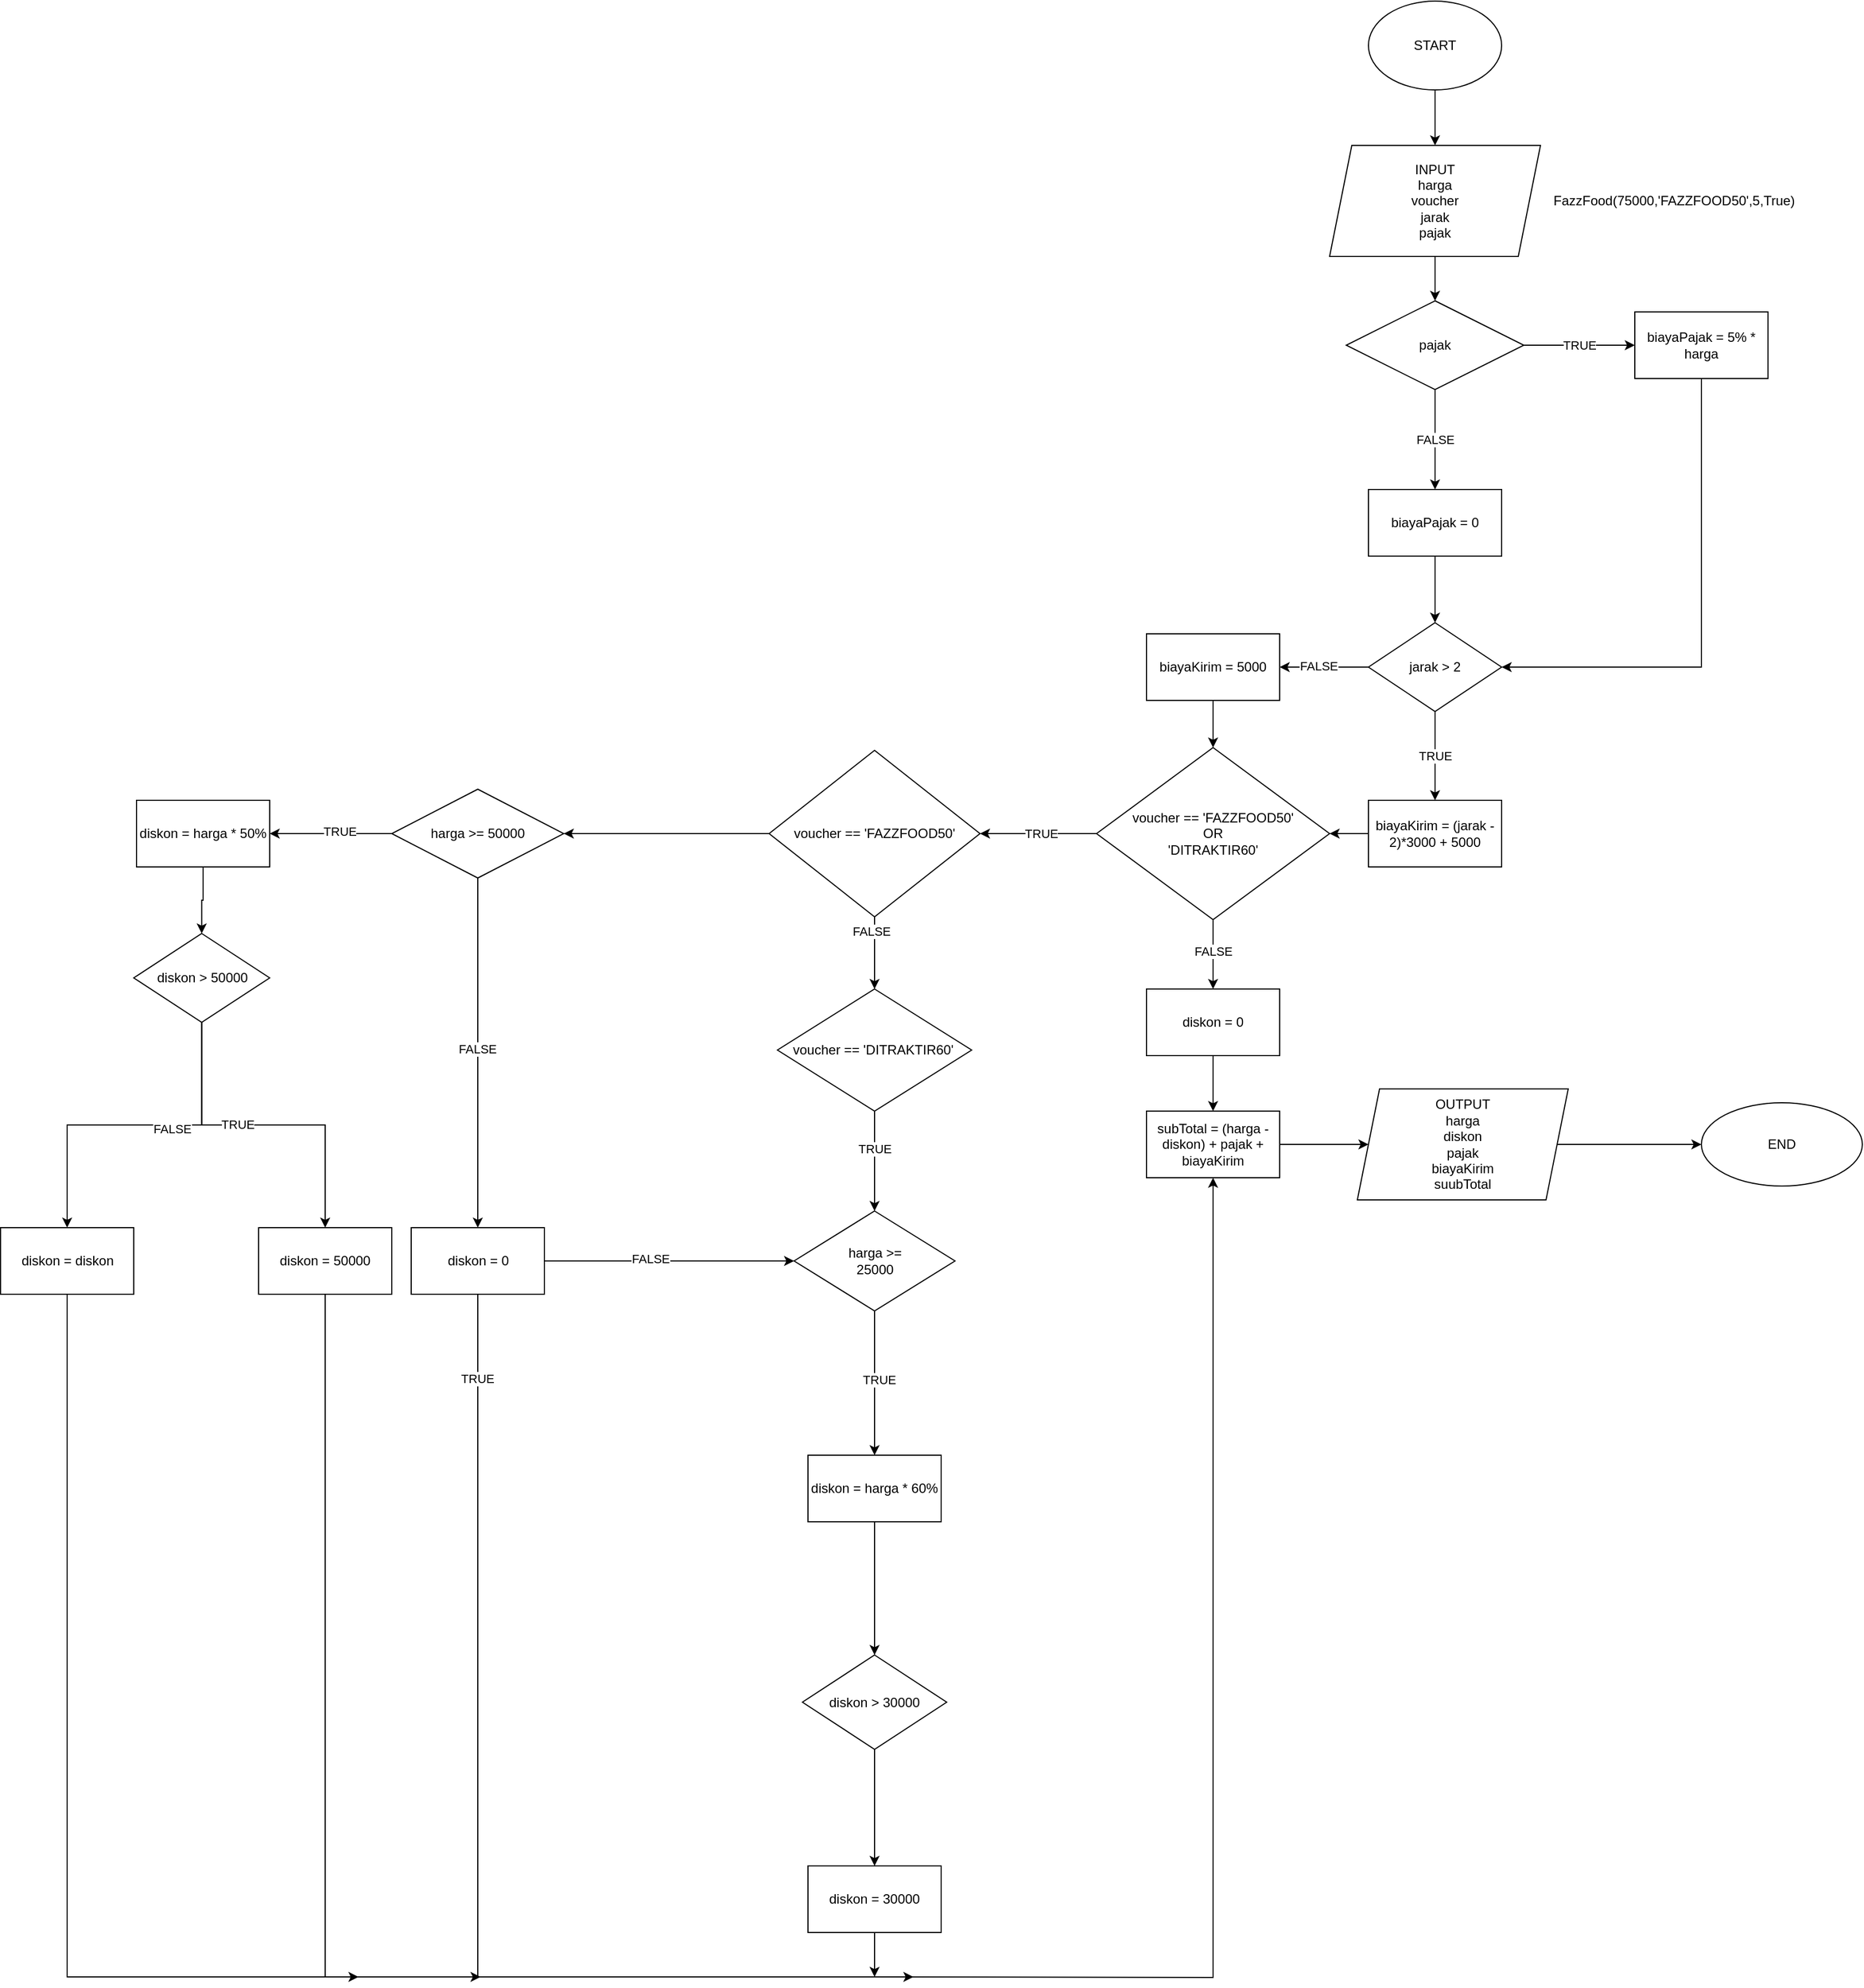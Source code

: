 <mxfile version="24.5.2" type="google">
  <diagram name="Page-1" id="r-0gZtOBByU4SeaCgne1">
    <mxGraphModel grid="1" page="1" gridSize="10" guides="1" tooltips="1" connect="1" arrows="1" fold="1" pageScale="1" pageWidth="850" pageHeight="1100" math="0" shadow="0">
      <root>
        <mxCell id="0" />
        <mxCell id="1" parent="0" />
        <mxCell id="whmlWwJNdpXnaMxeaH8H-2" style="edgeStyle=orthogonalEdgeStyle;rounded=0;orthogonalLoop=1;jettySize=auto;html=1;exitX=0.5;exitY=1;exitDx=0;exitDy=0;entryX=0.5;entryY=0;entryDx=0;entryDy=0;" edge="1" parent="1" source="whmlWwJNdpXnaMxeaH8H-1" target="whmlWwJNdpXnaMxeaH8H-3">
          <mxGeometry relative="1" as="geometry">
            <mxPoint x="410" y="210" as="targetPoint" />
          </mxGeometry>
        </mxCell>
        <mxCell id="whmlWwJNdpXnaMxeaH8H-1" value="START" style="ellipse;whiteSpace=wrap;html=1;" vertex="1" parent="1">
          <mxGeometry x="350" y="50" width="120" height="80" as="geometry" />
        </mxCell>
        <mxCell id="XjWXfasinV1tmDKt9axp-2" value="" style="edgeStyle=orthogonalEdgeStyle;rounded=0;orthogonalLoop=1;jettySize=auto;html=1;" edge="1" parent="1" source="whmlWwJNdpXnaMxeaH8H-3" target="XjWXfasinV1tmDKt9axp-1">
          <mxGeometry relative="1" as="geometry" />
        </mxCell>
        <mxCell id="whmlWwJNdpXnaMxeaH8H-3" value="&lt;div&gt;INPUT&lt;/div&gt;&lt;div&gt;harga&lt;/div&gt;&lt;div&gt;voucher&lt;/div&gt;&lt;div&gt;jarak&lt;/div&gt;&lt;div&gt;pajak&lt;/div&gt;" style="shape=parallelogram;perimeter=parallelogramPerimeter;whiteSpace=wrap;html=1;fixedSize=1;" vertex="1" parent="1">
          <mxGeometry x="315" y="180" width="190" height="100" as="geometry" />
        </mxCell>
        <mxCell id="whmlWwJNdpXnaMxeaH8H-4" value="FazzFood(75000,&#39;FAZZFOOD50&#39;,5,True)" style="text;html=1;align=center;verticalAlign=middle;resizable=0;points=[];autosize=1;strokeColor=none;fillColor=none;" vertex="1" parent="1">
          <mxGeometry x="505" y="215" width="240" height="30" as="geometry" />
        </mxCell>
        <mxCell id="XjWXfasinV1tmDKt9axp-4" value="FALSE" style="edgeStyle=orthogonalEdgeStyle;rounded=0;orthogonalLoop=1;jettySize=auto;html=1;" edge="1" parent="1" source="XjWXfasinV1tmDKt9axp-1" target="XjWXfasinV1tmDKt9axp-3">
          <mxGeometry relative="1" as="geometry" />
        </mxCell>
        <mxCell id="XjWXfasinV1tmDKt9axp-8" value="TRUE" style="edgeStyle=orthogonalEdgeStyle;rounded=0;orthogonalLoop=1;jettySize=auto;html=1;" edge="1" parent="1" source="XjWXfasinV1tmDKt9axp-1" target="XjWXfasinV1tmDKt9axp-7">
          <mxGeometry relative="1" as="geometry" />
        </mxCell>
        <mxCell id="XjWXfasinV1tmDKt9axp-1" value="pajak" style="rhombus;whiteSpace=wrap;html=1;" vertex="1" parent="1">
          <mxGeometry x="330" y="320" width="160" height="80" as="geometry" />
        </mxCell>
        <mxCell id="XjWXfasinV1tmDKt9axp-6" value="" style="edgeStyle=orthogonalEdgeStyle;rounded=0;orthogonalLoop=1;jettySize=auto;html=1;" edge="1" parent="1" source="XjWXfasinV1tmDKt9axp-3" target="XjWXfasinV1tmDKt9axp-5">
          <mxGeometry relative="1" as="geometry" />
        </mxCell>
        <mxCell id="XjWXfasinV1tmDKt9axp-3" value="biayaPajak = 0" style="whiteSpace=wrap;html=1;" vertex="1" parent="1">
          <mxGeometry x="350" y="490" width="120" height="60" as="geometry" />
        </mxCell>
        <mxCell id="XjWXfasinV1tmDKt9axp-12" value="TRUE" style="edgeStyle=orthogonalEdgeStyle;rounded=0;orthogonalLoop=1;jettySize=auto;html=1;exitX=0.5;exitY=1;exitDx=0;exitDy=0;entryX=0.5;entryY=0;entryDx=0;entryDy=0;" edge="1" parent="1" source="XjWXfasinV1tmDKt9axp-5" target="XjWXfasinV1tmDKt9axp-14">
          <mxGeometry relative="1" as="geometry">
            <mxPoint x="410" y="760" as="targetPoint" />
          </mxGeometry>
        </mxCell>
        <mxCell id="XjWXfasinV1tmDKt9axp-16" value="" style="edgeStyle=orthogonalEdgeStyle;rounded=0;orthogonalLoop=1;jettySize=auto;html=1;" edge="1" parent="1" source="XjWXfasinV1tmDKt9axp-5" target="XjWXfasinV1tmDKt9axp-15">
          <mxGeometry relative="1" as="geometry" />
        </mxCell>
        <mxCell id="XjWXfasinV1tmDKt9axp-20" value="FALSE" style="edgeLabel;html=1;align=center;verticalAlign=middle;resizable=0;points=[];" connectable="0" vertex="1" parent="XjWXfasinV1tmDKt9axp-16">
          <mxGeometry x="0.133" y="-1" relative="1" as="geometry">
            <mxPoint as="offset" />
          </mxGeometry>
        </mxCell>
        <mxCell id="XjWXfasinV1tmDKt9axp-5" value="jarak &amp;gt; 2" style="rhombus;whiteSpace=wrap;html=1;" vertex="1" parent="1">
          <mxGeometry x="350" y="610" width="120" height="80" as="geometry" />
        </mxCell>
        <mxCell id="XjWXfasinV1tmDKt9axp-9" style="edgeStyle=orthogonalEdgeStyle;rounded=0;orthogonalLoop=1;jettySize=auto;html=1;exitX=0.5;exitY=1;exitDx=0;exitDy=0;entryX=1;entryY=0.5;entryDx=0;entryDy=0;" edge="1" parent="1" source="XjWXfasinV1tmDKt9axp-7" target="XjWXfasinV1tmDKt9axp-5">
          <mxGeometry relative="1" as="geometry" />
        </mxCell>
        <mxCell id="XjWXfasinV1tmDKt9axp-7" value="biayaPajak = 5% * harga" style="whiteSpace=wrap;html=1;" vertex="1" parent="1">
          <mxGeometry x="590" y="330" width="120" height="60" as="geometry" />
        </mxCell>
        <mxCell id="XjWXfasinV1tmDKt9axp-19" style="edgeStyle=orthogonalEdgeStyle;rounded=0;orthogonalLoop=1;jettySize=auto;html=1;exitX=0;exitY=0.5;exitDx=0;exitDy=0;entryX=1;entryY=0.5;entryDx=0;entryDy=0;" edge="1" parent="1" source="XjWXfasinV1tmDKt9axp-14" target="XjWXfasinV1tmDKt9axp-17">
          <mxGeometry relative="1" as="geometry" />
        </mxCell>
        <mxCell id="XjWXfasinV1tmDKt9axp-14" value="biayaKirim = (jarak - 2)*3000 + 5000" style="rounded=0;whiteSpace=wrap;html=1;" vertex="1" parent="1">
          <mxGeometry x="350" y="770" width="120" height="60" as="geometry" />
        </mxCell>
        <mxCell id="XjWXfasinV1tmDKt9axp-18" value="" style="edgeStyle=orthogonalEdgeStyle;rounded=0;orthogonalLoop=1;jettySize=auto;html=1;" edge="1" parent="1" source="XjWXfasinV1tmDKt9axp-15" target="XjWXfasinV1tmDKt9axp-17">
          <mxGeometry relative="1" as="geometry" />
        </mxCell>
        <mxCell id="XjWXfasinV1tmDKt9axp-15" value="biayaKirim = 5000" style="whiteSpace=wrap;html=1;" vertex="1" parent="1">
          <mxGeometry x="150" y="620" width="120" height="60" as="geometry" />
        </mxCell>
        <mxCell id="XjWXfasinV1tmDKt9axp-22" value="" style="edgeStyle=orthogonalEdgeStyle;rounded=0;orthogonalLoop=1;jettySize=auto;html=1;" edge="1" parent="1" source="XjWXfasinV1tmDKt9axp-17" target="XjWXfasinV1tmDKt9axp-21">
          <mxGeometry relative="1" as="geometry" />
        </mxCell>
        <mxCell id="XjWXfasinV1tmDKt9axp-23" value="FALSE" style="edgeLabel;html=1;align=center;verticalAlign=middle;resizable=0;points=[];" connectable="0" vertex="1" parent="XjWXfasinV1tmDKt9axp-22">
          <mxGeometry x="-0.109" relative="1" as="geometry">
            <mxPoint as="offset" />
          </mxGeometry>
        </mxCell>
        <mxCell id="XjWXfasinV1tmDKt9axp-27" value="" style="edgeStyle=orthogonalEdgeStyle;rounded=0;orthogonalLoop=1;jettySize=auto;html=1;" edge="1" parent="1" source="XjWXfasinV1tmDKt9axp-17" target="XjWXfasinV1tmDKt9axp-26">
          <mxGeometry relative="1" as="geometry" />
        </mxCell>
        <mxCell id="XjWXfasinV1tmDKt9axp-29" value="TRUE" style="edgeLabel;html=1;align=center;verticalAlign=middle;resizable=0;points=[];" connectable="0" vertex="1" parent="XjWXfasinV1tmDKt9axp-27">
          <mxGeometry x="-0.035" relative="1" as="geometry">
            <mxPoint as="offset" />
          </mxGeometry>
        </mxCell>
        <mxCell id="XjWXfasinV1tmDKt9axp-17" value="voucher == &#39;FAZZFOOD50&#39;&lt;div&gt;OR&lt;/div&gt;&lt;div&gt;&#39;DITRAKTIR60&#39;&lt;/div&gt;" style="rhombus;whiteSpace=wrap;html=1;" vertex="1" parent="1">
          <mxGeometry x="105" y="722.5" width="210" height="155" as="geometry" />
        </mxCell>
        <mxCell id="XjWXfasinV1tmDKt9axp-25" value="" style="edgeStyle=orthogonalEdgeStyle;rounded=0;orthogonalLoop=1;jettySize=auto;html=1;" edge="1" parent="1" source="XjWXfasinV1tmDKt9axp-21" target="XjWXfasinV1tmDKt9axp-24">
          <mxGeometry relative="1" as="geometry" />
        </mxCell>
        <mxCell id="XjWXfasinV1tmDKt9axp-21" value="diskon = 0" style="whiteSpace=wrap;html=1;" vertex="1" parent="1">
          <mxGeometry x="150" y="940" width="120" height="60" as="geometry" />
        </mxCell>
        <mxCell id="XjWXfasinV1tmDKt9axp-44" style="edgeStyle=orthogonalEdgeStyle;rounded=0;orthogonalLoop=1;jettySize=auto;html=1;exitX=1;exitY=0.5;exitDx=0;exitDy=0;entryX=0;entryY=0.5;entryDx=0;entryDy=0;" edge="1" parent="1" source="XjWXfasinV1tmDKt9axp-24" target="XjWXfasinV1tmDKt9axp-43">
          <mxGeometry relative="1" as="geometry" />
        </mxCell>
        <mxCell id="XjWXfasinV1tmDKt9axp-24" value="subTotal = (harga - diskon) + pajak + biayaKirim" style="whiteSpace=wrap;html=1;" vertex="1" parent="1">
          <mxGeometry x="150" y="1050" width="120" height="60" as="geometry" />
        </mxCell>
        <mxCell id="XjWXfasinV1tmDKt9axp-31" value="" style="edgeStyle=orthogonalEdgeStyle;rounded=0;orthogonalLoop=1;jettySize=auto;html=1;" edge="1" parent="1" source="XjWXfasinV1tmDKt9axp-26" target="XjWXfasinV1tmDKt9axp-30">
          <mxGeometry relative="1" as="geometry" />
        </mxCell>
        <mxCell id="XjWXfasinV1tmDKt9axp-35" value="FALSE" style="edgeLabel;html=1;align=center;verticalAlign=middle;resizable=0;points=[];" connectable="0" vertex="1" parent="XjWXfasinV1tmDKt9axp-31">
          <mxGeometry x="-0.6" y="-3" relative="1" as="geometry">
            <mxPoint as="offset" />
          </mxGeometry>
        </mxCell>
        <mxCell id="XjWXfasinV1tmDKt9axp-49" value="" style="edgeStyle=orthogonalEdgeStyle;rounded=0;orthogonalLoop=1;jettySize=auto;html=1;" edge="1" parent="1" source="XjWXfasinV1tmDKt9axp-26" target="XjWXfasinV1tmDKt9axp-48">
          <mxGeometry relative="1" as="geometry" />
        </mxCell>
        <mxCell id="XjWXfasinV1tmDKt9axp-26" value="voucher == &#39;FAZZFOOD50&#39;" style="rhombus;whiteSpace=wrap;html=1;" vertex="1" parent="1">
          <mxGeometry x="-190" y="725" width="190" height="150" as="geometry" />
        </mxCell>
        <mxCell id="XjWXfasinV1tmDKt9axp-33" value="" style="edgeStyle=orthogonalEdgeStyle;rounded=0;orthogonalLoop=1;jettySize=auto;html=1;" edge="1" parent="1" source="XjWXfasinV1tmDKt9axp-30" target="XjWXfasinV1tmDKt9axp-32">
          <mxGeometry relative="1" as="geometry" />
        </mxCell>
        <mxCell id="XjWXfasinV1tmDKt9axp-34" value="TRUE" style="edgeLabel;html=1;align=center;verticalAlign=middle;resizable=0;points=[];" connectable="0" vertex="1" parent="XjWXfasinV1tmDKt9axp-33">
          <mxGeometry x="-0.244" relative="1" as="geometry">
            <mxPoint as="offset" />
          </mxGeometry>
        </mxCell>
        <mxCell id="XjWXfasinV1tmDKt9axp-30" value="voucher == &#39;DITRAKTIR60&#39;&amp;nbsp;" style="rhombus;whiteSpace=wrap;html=1;" vertex="1" parent="1">
          <mxGeometry x="-182.5" y="940" width="175" height="110" as="geometry" />
        </mxCell>
        <mxCell id="XjWXfasinV1tmDKt9axp-37" value="" style="edgeStyle=orthogonalEdgeStyle;rounded=0;orthogonalLoop=1;jettySize=auto;html=1;" edge="1" parent="1" source="XjWXfasinV1tmDKt9axp-32" target="XjWXfasinV1tmDKt9axp-36">
          <mxGeometry relative="1" as="geometry" />
        </mxCell>
        <mxCell id="XjWXfasinV1tmDKt9axp-38" value="TRUE" style="edgeLabel;html=1;align=center;verticalAlign=middle;resizable=0;points=[];" connectable="0" vertex="1" parent="XjWXfasinV1tmDKt9axp-37">
          <mxGeometry x="-0.052" y="4" relative="1" as="geometry">
            <mxPoint as="offset" />
          </mxGeometry>
        </mxCell>
        <mxCell id="XjWXfasinV1tmDKt9axp-32" value="harga &amp;gt;=&lt;div&gt;25000&lt;/div&gt;" style="rhombus;whiteSpace=wrap;html=1;" vertex="1" parent="1">
          <mxGeometry x="-167.5" y="1140" width="145" height="90" as="geometry" />
        </mxCell>
        <mxCell id="XjWXfasinV1tmDKt9axp-40" value="" style="edgeStyle=orthogonalEdgeStyle;rounded=0;orthogonalLoop=1;jettySize=auto;html=1;" edge="1" parent="1" source="XjWXfasinV1tmDKt9axp-36" target="XjWXfasinV1tmDKt9axp-39">
          <mxGeometry relative="1" as="geometry" />
        </mxCell>
        <mxCell id="XjWXfasinV1tmDKt9axp-36" value="diskon = harga * 60%" style="whiteSpace=wrap;html=1;" vertex="1" parent="1">
          <mxGeometry x="-155" y="1360" width="120" height="60" as="geometry" />
        </mxCell>
        <mxCell id="XjWXfasinV1tmDKt9axp-42" value="" style="edgeStyle=orthogonalEdgeStyle;rounded=0;orthogonalLoop=1;jettySize=auto;html=1;" edge="1" parent="1" source="XjWXfasinV1tmDKt9axp-39" target="XjWXfasinV1tmDKt9axp-41">
          <mxGeometry relative="1" as="geometry" />
        </mxCell>
        <mxCell id="XjWXfasinV1tmDKt9axp-39" value="diskon &amp;gt; 30000" style="rhombus;whiteSpace=wrap;html=1;" vertex="1" parent="1">
          <mxGeometry x="-160" y="1540" width="130" height="85" as="geometry" />
        </mxCell>
        <mxCell id="XjWXfasinV1tmDKt9axp-68" style="edgeStyle=orthogonalEdgeStyle;rounded=0;orthogonalLoop=1;jettySize=auto;html=1;entryX=0.5;entryY=1;entryDx=0;entryDy=0;" edge="1" parent="1" target="XjWXfasinV1tmDKt9axp-24">
          <mxGeometry relative="1" as="geometry">
            <mxPoint x="290" y="1520" as="targetPoint" />
            <mxPoint x="-100" y="1830" as="sourcePoint" />
          </mxGeometry>
        </mxCell>
        <mxCell id="XjWXfasinV1tmDKt9axp-71" style="edgeStyle=orthogonalEdgeStyle;rounded=0;orthogonalLoop=1;jettySize=auto;html=1;exitX=0.5;exitY=1;exitDx=0;exitDy=0;" edge="1" parent="1" source="XjWXfasinV1tmDKt9axp-41">
          <mxGeometry relative="1" as="geometry">
            <mxPoint x="-95" y="1830" as="targetPoint" />
          </mxGeometry>
        </mxCell>
        <mxCell id="XjWXfasinV1tmDKt9axp-41" value="diskon = 30000" style="whiteSpace=wrap;html=1;" vertex="1" parent="1">
          <mxGeometry x="-155" y="1730" width="120" height="60" as="geometry" />
        </mxCell>
        <mxCell id="XjWXfasinV1tmDKt9axp-46" value="" style="edgeStyle=orthogonalEdgeStyle;rounded=0;orthogonalLoop=1;jettySize=auto;html=1;" edge="1" parent="1" source="XjWXfasinV1tmDKt9axp-43" target="XjWXfasinV1tmDKt9axp-45">
          <mxGeometry relative="1" as="geometry" />
        </mxCell>
        <mxCell id="XjWXfasinV1tmDKt9axp-43" value="OUTPUT&lt;div&gt;harga&lt;/div&gt;&lt;div&gt;diskon&lt;/div&gt;&lt;div&gt;pajak&lt;/div&gt;&lt;div&gt;biayaKirim&lt;/div&gt;&lt;div&gt;suubTotal&lt;/div&gt;" style="shape=parallelogram;perimeter=parallelogramPerimeter;whiteSpace=wrap;html=1;fixedSize=1;" vertex="1" parent="1">
          <mxGeometry x="340" y="1030" width="190" height="100" as="geometry" />
        </mxCell>
        <mxCell id="XjWXfasinV1tmDKt9axp-45" value="END" style="ellipse;whiteSpace=wrap;html=1;" vertex="1" parent="1">
          <mxGeometry x="650" y="1042.5" width="145" height="75" as="geometry" />
        </mxCell>
        <mxCell id="XjWXfasinV1tmDKt9axp-51" value="" style="edgeStyle=orthogonalEdgeStyle;rounded=0;orthogonalLoop=1;jettySize=auto;html=1;" edge="1" parent="1" source="XjWXfasinV1tmDKt9axp-48" target="XjWXfasinV1tmDKt9axp-50">
          <mxGeometry relative="1" as="geometry" />
        </mxCell>
        <mxCell id="XjWXfasinV1tmDKt9axp-52" value="TRUE" style="edgeLabel;html=1;align=center;verticalAlign=middle;resizable=0;points=[];" connectable="0" vertex="1" parent="XjWXfasinV1tmDKt9axp-51">
          <mxGeometry x="-0.141" y="-2" relative="1" as="geometry">
            <mxPoint as="offset" />
          </mxGeometry>
        </mxCell>
        <mxCell id="XjWXfasinV1tmDKt9axp-65" value="" style="edgeStyle=orthogonalEdgeStyle;rounded=0;orthogonalLoop=1;jettySize=auto;html=1;" edge="1" parent="1" source="XjWXfasinV1tmDKt9axp-48" target="XjWXfasinV1tmDKt9axp-64">
          <mxGeometry relative="1" as="geometry" />
        </mxCell>
        <mxCell id="XjWXfasinV1tmDKt9axp-76" value="FALSE" style="edgeLabel;html=1;align=center;verticalAlign=middle;resizable=0;points=[];" connectable="0" vertex="1" parent="XjWXfasinV1tmDKt9axp-65">
          <mxGeometry x="-0.022" y="-1" relative="1" as="geometry">
            <mxPoint as="offset" />
          </mxGeometry>
        </mxCell>
        <mxCell id="XjWXfasinV1tmDKt9axp-48" value="harga &amp;gt;= 50000" style="rhombus;whiteSpace=wrap;html=1;" vertex="1" parent="1">
          <mxGeometry x="-530" y="760" width="155" height="80" as="geometry" />
        </mxCell>
        <mxCell id="XjWXfasinV1tmDKt9axp-54" value="" style="edgeStyle=orthogonalEdgeStyle;rounded=0;orthogonalLoop=1;jettySize=auto;html=1;" edge="1" parent="1" source="XjWXfasinV1tmDKt9axp-50" target="XjWXfasinV1tmDKt9axp-53">
          <mxGeometry relative="1" as="geometry" />
        </mxCell>
        <mxCell id="XjWXfasinV1tmDKt9axp-50" value="diskon = harga * 50%" style="whiteSpace=wrap;html=1;" vertex="1" parent="1">
          <mxGeometry x="-760" y="770" width="120" height="60" as="geometry" />
        </mxCell>
        <mxCell id="XjWXfasinV1tmDKt9axp-56" value="" style="edgeStyle=orthogonalEdgeStyle;rounded=0;orthogonalLoop=1;jettySize=auto;html=1;" edge="1" parent="1" source="XjWXfasinV1tmDKt9axp-53" target="XjWXfasinV1tmDKt9axp-55">
          <mxGeometry relative="1" as="geometry" />
        </mxCell>
        <mxCell id="XjWXfasinV1tmDKt9axp-61" value="TRUE" style="edgeLabel;html=1;align=center;verticalAlign=middle;resizable=0;points=[];" connectable="0" vertex="1" parent="XjWXfasinV1tmDKt9axp-56">
          <mxGeometry x="-0.163" y="1" relative="1" as="geometry">
            <mxPoint as="offset" />
          </mxGeometry>
        </mxCell>
        <mxCell id="XjWXfasinV1tmDKt9axp-58" value="" style="edgeStyle=orthogonalEdgeStyle;rounded=0;orthogonalLoop=1;jettySize=auto;html=1;" edge="1" parent="1" source="XjWXfasinV1tmDKt9axp-53" target="XjWXfasinV1tmDKt9axp-57">
          <mxGeometry relative="1" as="geometry" />
        </mxCell>
        <mxCell id="XjWXfasinV1tmDKt9axp-59" value="FALSE" style="edgeLabel;html=1;align=center;verticalAlign=middle;resizable=0;points=[];" connectable="0" vertex="1" parent="XjWXfasinV1tmDKt9axp-58">
          <mxGeometry x="-0.221" y="3" relative="1" as="geometry">
            <mxPoint as="offset" />
          </mxGeometry>
        </mxCell>
        <mxCell id="XjWXfasinV1tmDKt9axp-53" value="diskon &amp;gt; 50000" style="rhombus;whiteSpace=wrap;html=1;" vertex="1" parent="1">
          <mxGeometry x="-762.5" y="890" width="122.5" height="80" as="geometry" />
        </mxCell>
        <mxCell id="XjWXfasinV1tmDKt9axp-74" style="edgeStyle=orthogonalEdgeStyle;rounded=0;orthogonalLoop=1;jettySize=auto;html=1;exitX=0.5;exitY=1;exitDx=0;exitDy=0;" edge="1" parent="1" source="XjWXfasinV1tmDKt9axp-55">
          <mxGeometry relative="1" as="geometry">
            <mxPoint x="-450" y="1830" as="targetPoint" />
            <Array as="points">
              <mxPoint x="-590" y="1830" />
            </Array>
          </mxGeometry>
        </mxCell>
        <mxCell id="XjWXfasinV1tmDKt9axp-55" value="diskon = 50000" style="whiteSpace=wrap;html=1;" vertex="1" parent="1">
          <mxGeometry x="-650" y="1155" width="120" height="60" as="geometry" />
        </mxCell>
        <mxCell id="XjWXfasinV1tmDKt9axp-75" style="edgeStyle=orthogonalEdgeStyle;rounded=0;orthogonalLoop=1;jettySize=auto;html=1;exitX=0.5;exitY=1;exitDx=0;exitDy=0;" edge="1" parent="1" source="XjWXfasinV1tmDKt9axp-57">
          <mxGeometry relative="1" as="geometry">
            <mxPoint x="-560" y="1830" as="targetPoint" />
            <Array as="points">
              <mxPoint x="-822" y="1830" />
              <mxPoint x="-589" y="1830" />
            </Array>
          </mxGeometry>
        </mxCell>
        <mxCell id="XjWXfasinV1tmDKt9axp-57" value="diskon = diskon" style="whiteSpace=wrap;html=1;" vertex="1" parent="1">
          <mxGeometry x="-882.5" y="1155" width="120" height="60" as="geometry" />
        </mxCell>
        <mxCell id="XjWXfasinV1tmDKt9axp-66" style="edgeStyle=orthogonalEdgeStyle;rounded=0;orthogonalLoop=1;jettySize=auto;html=1;exitX=1;exitY=0.5;exitDx=0;exitDy=0;entryX=0;entryY=0.5;entryDx=0;entryDy=0;" edge="1" parent="1" source="XjWXfasinV1tmDKt9axp-64" target="XjWXfasinV1tmDKt9axp-32">
          <mxGeometry relative="1" as="geometry" />
        </mxCell>
        <mxCell id="XjWXfasinV1tmDKt9axp-77" value="FALSE" style="edgeLabel;html=1;align=center;verticalAlign=middle;resizable=0;points=[];" connectable="0" vertex="1" parent="XjWXfasinV1tmDKt9axp-66">
          <mxGeometry x="-0.154" y="2" relative="1" as="geometry">
            <mxPoint as="offset" />
          </mxGeometry>
        </mxCell>
        <mxCell id="XjWXfasinV1tmDKt9axp-70" style="edgeStyle=orthogonalEdgeStyle;rounded=0;orthogonalLoop=1;jettySize=auto;html=1;exitX=0.5;exitY=1;exitDx=0;exitDy=0;" edge="1" parent="1" source="XjWXfasinV1tmDKt9axp-64">
          <mxGeometry relative="1" as="geometry">
            <mxPoint x="-60" y="1830" as="targetPoint" />
            <Array as="points">
              <mxPoint x="-452" y="1830" />
              <mxPoint x="-102" y="1830" />
            </Array>
          </mxGeometry>
        </mxCell>
        <mxCell id="XjWXfasinV1tmDKt9axp-78" value="TRUE" style="edgeLabel;html=1;align=center;verticalAlign=middle;resizable=0;points=[];" connectable="0" vertex="1" parent="XjWXfasinV1tmDKt9axp-70">
          <mxGeometry x="-0.849" y="-1" relative="1" as="geometry">
            <mxPoint as="offset" />
          </mxGeometry>
        </mxCell>
        <mxCell id="XjWXfasinV1tmDKt9axp-64" value="diskon = 0" style="whiteSpace=wrap;html=1;" vertex="1" parent="1">
          <mxGeometry x="-512.5" y="1155" width="120" height="60" as="geometry" />
        </mxCell>
      </root>
    </mxGraphModel>
  </diagram>
</mxfile>

